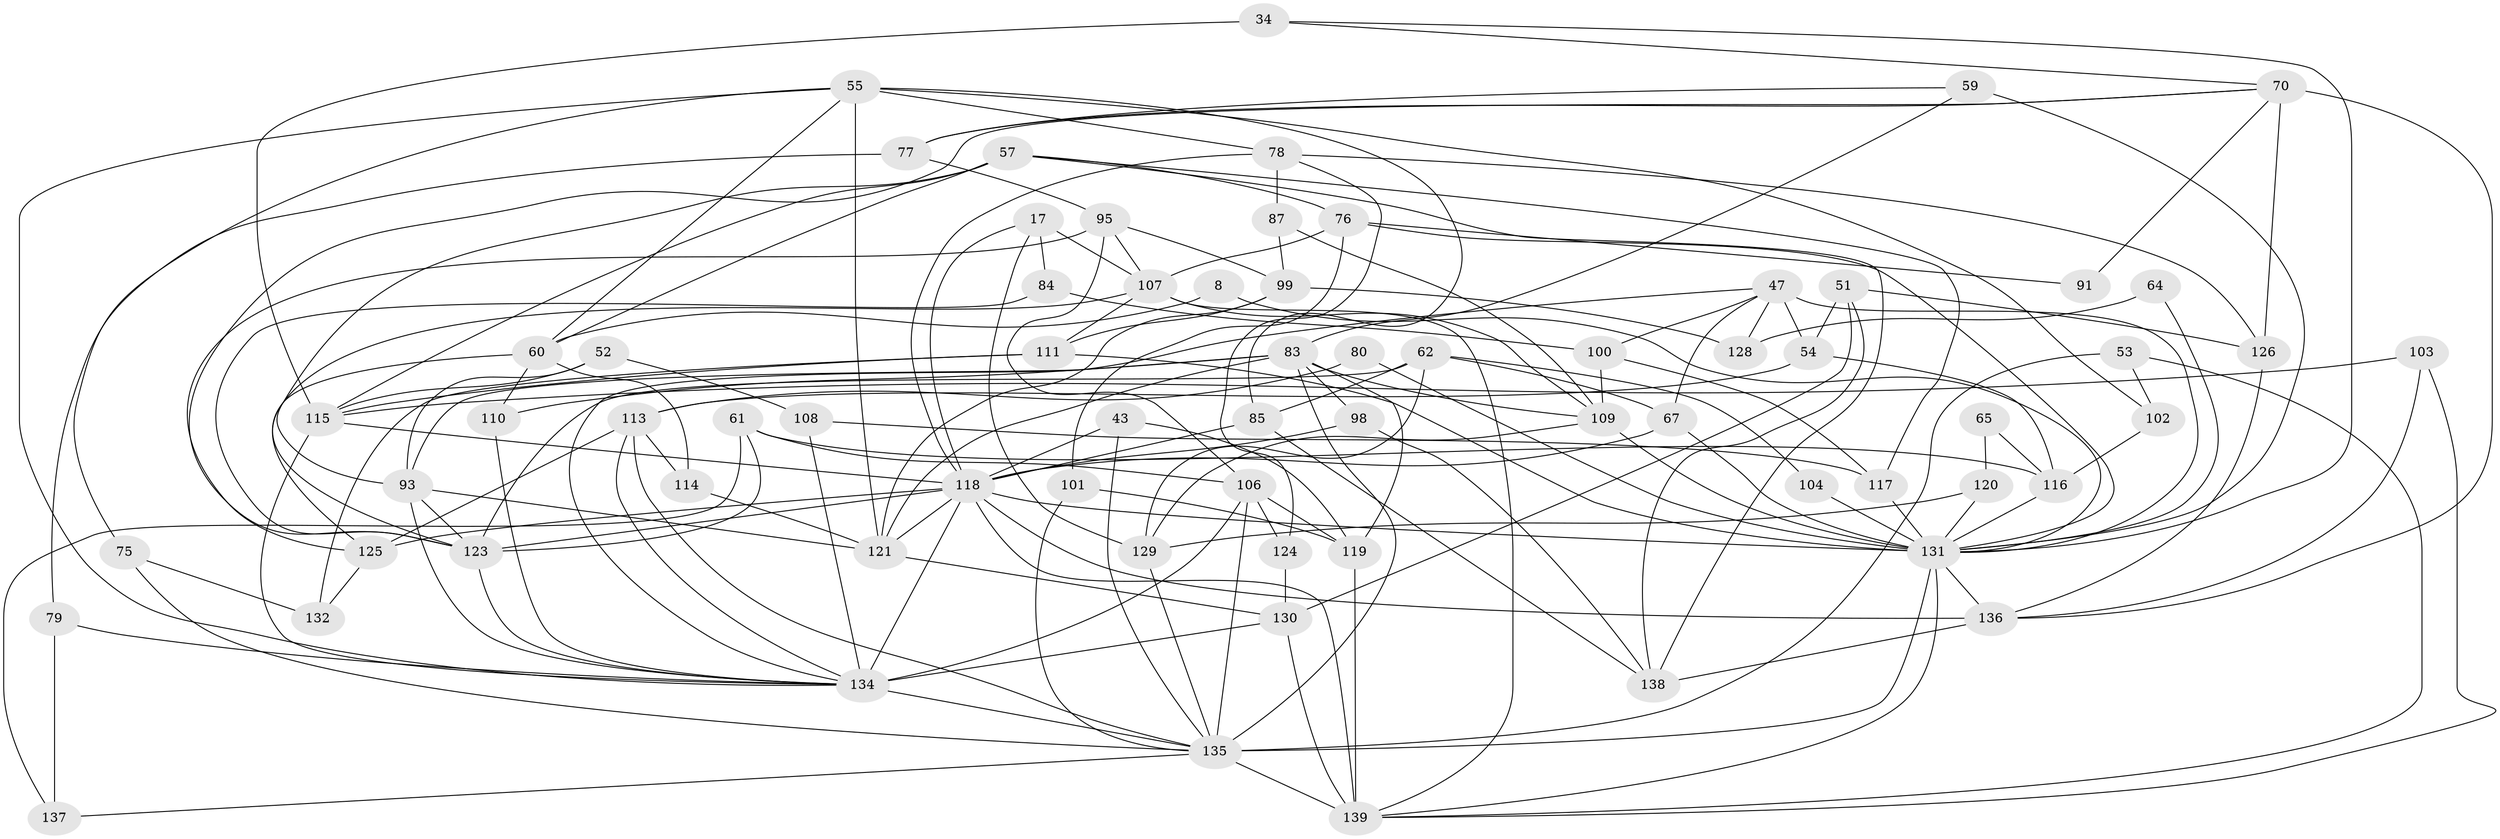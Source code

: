 // original degree distribution, {5: 0.18705035971223022, 3: 0.2805755395683453, 6: 0.1223021582733813, 2: 0.1366906474820144, 7: 0.02877697841726619, 4: 0.23741007194244604, 9: 0.007194244604316547}
// Generated by graph-tools (version 1.1) at 2025/51/03/09/25 04:51:57]
// undirected, 69 vertices, 169 edges
graph export_dot {
graph [start="1"]
  node [color=gray90,style=filled];
  8;
  17 [super="+15"];
  34;
  43;
  47 [super="+1"];
  51 [super="+27"];
  52;
  53;
  54;
  55 [super="+33"];
  57 [super="+16"];
  59;
  60;
  61;
  62 [super="+13"];
  64;
  65;
  67;
  70 [super="+58"];
  75;
  76;
  77;
  78;
  79;
  80;
  83 [super="+49"];
  84;
  85;
  87;
  91;
  93 [super="+69"];
  95 [super="+20"];
  98;
  99;
  100;
  101;
  102;
  103 [super="+41"];
  104;
  106 [super="+71+35"];
  107 [super="+12"];
  108;
  109 [super="+89"];
  110;
  111 [super="+44"];
  113 [super="+29+81"];
  114;
  115 [super="+4"];
  116 [super="+19"];
  117;
  118 [super="+92+74+94+112"];
  119 [super="+50"];
  120;
  121 [super="+5+31+72"];
  123 [super="+25+122"];
  124;
  125 [super="+86"];
  126 [super="+40"];
  128;
  129 [super="+3"];
  130 [super="+30"];
  131 [super="+48+96"];
  132;
  134 [super="+127+105"];
  135 [super="+97+133+90+68"];
  136 [super="+39"];
  137;
  138;
  139 [super="+26+82+63"];
  8 -- 60;
  8 -- 131;
  17 -- 84 [weight=2];
  17 -- 129;
  17 -- 107;
  17 -- 118;
  34 -- 115 [weight=2];
  34 -- 131;
  34 -- 70;
  43 -- 135;
  43 -- 118;
  43 -- 119;
  47 -- 67;
  47 -- 134;
  47 -- 128;
  47 -- 131;
  47 -- 100;
  47 -- 54;
  51 -- 138;
  51 -- 54;
  51 -- 130 [weight=2];
  51 -- 126;
  52 -- 93;
  52 -- 108;
  52 -- 115;
  53 -- 102;
  53 -- 135;
  53 -- 139;
  54 -- 113;
  54 -- 116;
  55 -- 85;
  55 -- 78;
  55 -- 102;
  55 -- 121;
  55 -- 75;
  55 -- 60;
  55 -- 134;
  57 -- 60 [weight=2];
  57 -- 76;
  57 -- 117;
  57 -- 138;
  57 -- 115;
  57 -- 93 [weight=2];
  59 -- 83;
  59 -- 77;
  59 -- 131 [weight=2];
  60 -- 110;
  60 -- 114;
  60 -- 125;
  61 -- 137;
  61 -- 106;
  61 -- 123;
  61 -- 116;
  62 -- 104;
  62 -- 67;
  62 -- 129;
  62 -- 123 [weight=2];
  62 -- 85;
  64 -- 128;
  64 -- 131;
  65 -- 116;
  65 -- 120;
  67 -- 131;
  67 -- 118;
  70 -- 77;
  70 -- 91;
  70 -- 123;
  70 -- 126 [weight=2];
  70 -- 136;
  75 -- 132;
  75 -- 135;
  76 -- 107;
  76 -- 91;
  76 -- 101;
  76 -- 131;
  77 -- 79;
  77 -- 95;
  78 -- 87;
  78 -- 124;
  78 -- 126;
  78 -- 118;
  79 -- 137;
  79 -- 134;
  80 -- 113;
  80 -- 131;
  83 -- 93 [weight=2];
  83 -- 121;
  83 -- 98;
  83 -- 135 [weight=4];
  83 -- 110;
  83 -- 119;
  83 -- 109;
  84 -- 100;
  84 -- 123;
  85 -- 138;
  85 -- 118;
  87 -- 99;
  87 -- 109;
  93 -- 123 [weight=2];
  93 -- 121 [weight=2];
  93 -- 134;
  95 -- 99;
  95 -- 125;
  95 -- 107;
  95 -- 106;
  98 -- 138;
  98 -- 118;
  99 -- 121 [weight=2];
  99 -- 128;
  99 -- 111;
  100 -- 117;
  100 -- 109;
  101 -- 119;
  101 -- 135;
  102 -- 116;
  103 -- 139;
  103 -- 115;
  103 -- 136;
  104 -- 131 [weight=2];
  106 -- 124;
  106 -- 135 [weight=2];
  106 -- 119;
  106 -- 134 [weight=2];
  107 -- 123;
  107 -- 139 [weight=2];
  107 -- 109;
  107 -- 111;
  108 -- 117;
  108 -- 134;
  109 -- 129;
  109 -- 131 [weight=2];
  110 -- 134;
  111 -- 115;
  111 -- 132;
  111 -- 131;
  113 -- 114;
  113 -- 125;
  113 -- 135 [weight=2];
  113 -- 134;
  114 -- 121;
  115 -- 134;
  115 -- 118;
  116 -- 131;
  117 -- 131;
  118 -- 123;
  118 -- 139 [weight=4];
  118 -- 131;
  118 -- 134 [weight=4];
  118 -- 136;
  118 -- 121 [weight=2];
  118 -- 125 [weight=3];
  119 -- 139;
  120 -- 129;
  120 -- 131;
  121 -- 130;
  123 -- 134 [weight=3];
  124 -- 130;
  125 -- 132;
  126 -- 136;
  129 -- 135;
  130 -- 139;
  130 -- 134 [weight=3];
  131 -- 135 [weight=3];
  131 -- 136 [weight=2];
  131 -- 139;
  134 -- 135 [weight=2];
  135 -- 137;
  135 -- 139;
  136 -- 138;
}
